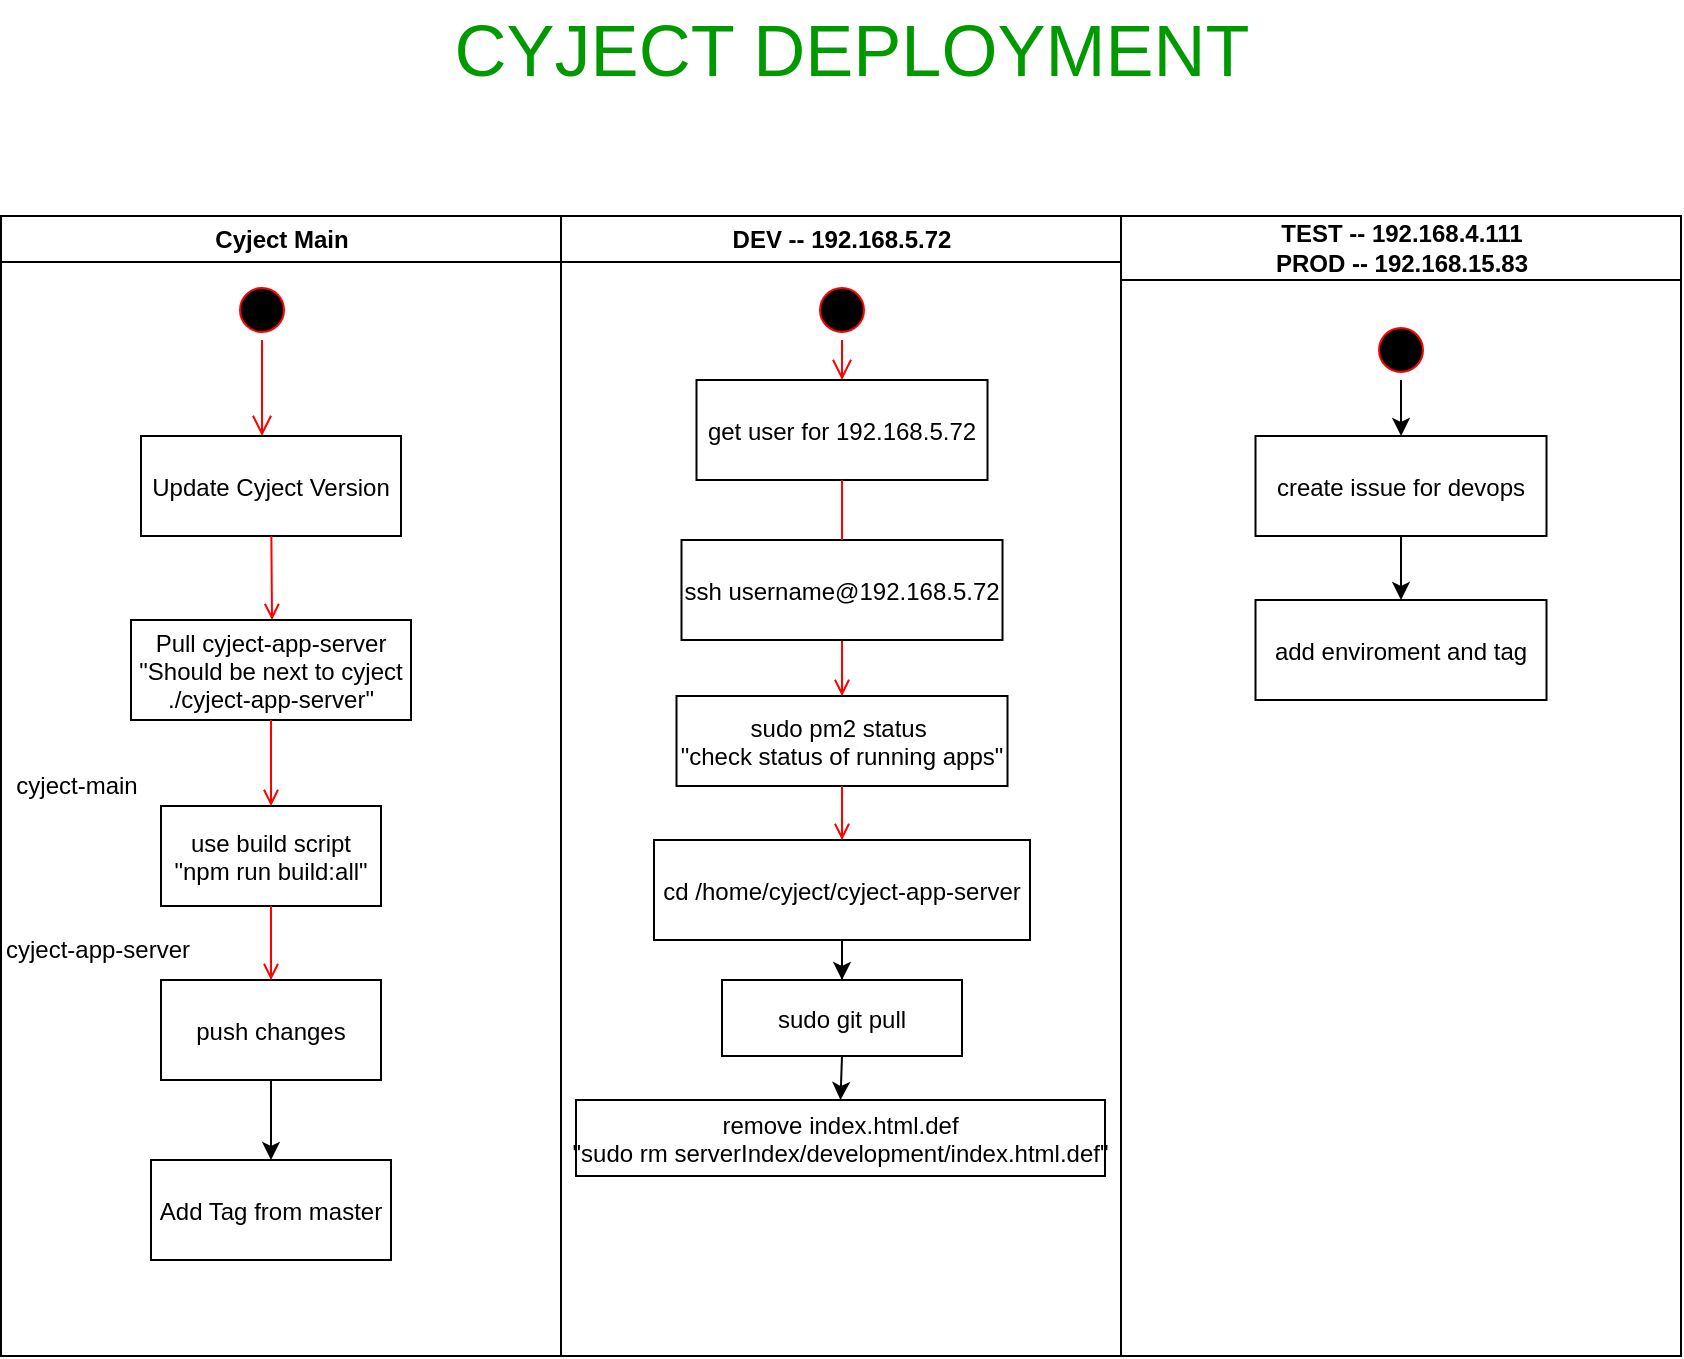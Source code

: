 <mxfile version="15.4.1" type="github">
  <diagram name="Page-1" id="e7e014a7-5840-1c2e-5031-d8a46d1fe8dd">
    <mxGraphModel dx="1382" dy="846" grid="1" gridSize="10" guides="1" tooltips="1" connect="1" arrows="1" fold="1" page="1" pageScale="1" pageWidth="1169" pageHeight="826" background="none" math="0" shadow="0">
      <root>
        <mxCell id="0" />
        <mxCell id="1" parent="0" />
        <mxCell id="2" value="Cyject Main" style="swimlane;whiteSpace=wrap" parent="1" vertex="1">
          <mxGeometry x="164.5" y="128" width="280" height="570" as="geometry" />
        </mxCell>
        <mxCell id="5" value="" style="ellipse;shape=startState;fillColor=#000000;strokeColor=#ff0000;" parent="2" vertex="1">
          <mxGeometry x="115.5" y="32" width="30" height="30" as="geometry" />
        </mxCell>
        <mxCell id="6" value="" style="edgeStyle=elbowEdgeStyle;elbow=horizontal;verticalAlign=bottom;endArrow=open;endSize=8;strokeColor=#FF0000;endFill=1;rounded=0" parent="2" source="5" target="7" edge="1">
          <mxGeometry x="100" y="40" as="geometry">
            <mxPoint x="115" y="110" as="targetPoint" />
          </mxGeometry>
        </mxCell>
        <mxCell id="7" value="Update Cyject Version" style="" parent="2" vertex="1">
          <mxGeometry x="70" y="110" width="130" height="50" as="geometry" />
        </mxCell>
        <mxCell id="8" value="Pull cyject-app-server&#xa;&quot;Should be next to cyject&#xa;./cyject-app-server&quot;" style="" parent="2" vertex="1">
          <mxGeometry x="65" y="202" width="140" height="50" as="geometry" />
        </mxCell>
        <mxCell id="9" value="" style="endArrow=open;strokeColor=#FF0000;endFill=1;rounded=0" parent="2" source="7" edge="1">
          <mxGeometry relative="1" as="geometry">
            <mxPoint x="135.5" y="202" as="targetPoint" />
          </mxGeometry>
        </mxCell>
        <mxCell id="10" value="use build script&#xa;&quot;npm run build:all&quot;" style="" parent="2" vertex="1">
          <mxGeometry x="80" y="295" width="110" height="50" as="geometry" />
        </mxCell>
        <mxCell id="11" value="" style="endArrow=open;strokeColor=#FF0000;endFill=1;rounded=0" parent="2" source="8" target="10" edge="1">
          <mxGeometry relative="1" as="geometry">
            <mxPoint x="135.5" y="292" as="targetPoint" />
          </mxGeometry>
        </mxCell>
        <mxCell id="rOMePL-SGuE0VWGix_lW-47" style="edgeStyle=orthogonalEdgeStyle;rounded=0;orthogonalLoop=1;jettySize=auto;html=1;exitX=0.5;exitY=1;exitDx=0;exitDy=0;" edge="1" parent="2" source="rOMePL-SGuE0VWGix_lW-41" target="rOMePL-SGuE0VWGix_lW-46">
          <mxGeometry relative="1" as="geometry" />
        </mxCell>
        <mxCell id="rOMePL-SGuE0VWGix_lW-41" value="push changes" style="" vertex="1" parent="2">
          <mxGeometry x="80" y="382" width="110" height="50" as="geometry" />
        </mxCell>
        <mxCell id="rOMePL-SGuE0VWGix_lW-42" value="" style="endArrow=open;strokeColor=#FF0000;endFill=1;rounded=0;exitX=0.5;exitY=1;exitDx=0;exitDy=0;entryX=0.5;entryY=0;entryDx=0;entryDy=0;" edge="1" parent="2" source="10" target="rOMePL-SGuE0VWGix_lW-41">
          <mxGeometry relative="1" as="geometry">
            <mxPoint x="124.5" y="375" as="sourcePoint" />
            <mxPoint x="124.5" y="430" as="targetPoint" />
          </mxGeometry>
        </mxCell>
        <mxCell id="rOMePL-SGuE0VWGix_lW-43" value="cyject-main" style="text;html=1;strokeColor=none;fillColor=none;align=center;verticalAlign=middle;whiteSpace=wrap;rounded=0;" vertex="1" parent="2">
          <mxGeometry x="5" y="270" width="65" height="30" as="geometry" />
        </mxCell>
        <mxCell id="rOMePL-SGuE0VWGix_lW-45" value="cyject-app-server" style="text;html=1;strokeColor=none;fillColor=none;align=center;verticalAlign=middle;whiteSpace=wrap;rounded=0;" vertex="1" parent="2">
          <mxGeometry y="352" width="95.5" height="30" as="geometry" />
        </mxCell>
        <mxCell id="rOMePL-SGuE0VWGix_lW-46" value="Add Tag from master" style="" vertex="1" parent="2">
          <mxGeometry x="75" y="472" width="120" height="50" as="geometry" />
        </mxCell>
        <mxCell id="3" value="DEV -- 192.168.5.72" style="swimlane;whiteSpace=wrap" parent="1" vertex="1">
          <mxGeometry x="444.5" y="128" width="280" height="570" as="geometry" />
        </mxCell>
        <mxCell id="rOMePL-SGuE0VWGix_lW-48" value="" style="edgeStyle=elbowEdgeStyle;elbow=horizontal;verticalAlign=bottom;endArrow=open;endSize=8;strokeColor=#FF0000;endFill=1;rounded=0;exitX=0.5;exitY=1;exitDx=0;exitDy=0;" edge="1" parent="3" target="rOMePL-SGuE0VWGix_lW-49" source="rOMePL-SGuE0VWGix_lW-58">
          <mxGeometry x="-59" y="-88" as="geometry">
            <mxPoint x="-44" y="-18" as="targetPoint" />
            <mxPoint x="136" y="62" as="sourcePoint" />
          </mxGeometry>
        </mxCell>
        <mxCell id="rOMePL-SGuE0VWGix_lW-49" value="get user for 192.168.5.72" style="" vertex="1" parent="3">
          <mxGeometry x="67.75" y="82" width="145.5" height="50" as="geometry" />
        </mxCell>
        <mxCell id="rOMePL-SGuE0VWGix_lW-51" value="" style="endArrow=open;strokeColor=#FF0000;endFill=1;rounded=0;startArrow=none;" edge="1" parent="3" source="rOMePL-SGuE0VWGix_lW-50">
          <mxGeometry relative="1" as="geometry">
            <mxPoint x="141" y="202" as="targetPoint" />
          </mxGeometry>
        </mxCell>
        <mxCell id="rOMePL-SGuE0VWGix_lW-52" value="sudo pm2 status &#xa;&quot;check status of running apps&quot;" style="" vertex="1" parent="3">
          <mxGeometry x="57.75" y="240" width="165.5" height="45" as="geometry" />
        </mxCell>
        <mxCell id="rOMePL-SGuE0VWGix_lW-53" value="" style="endArrow=open;strokeColor=#FF0000;endFill=1;rounded=0" edge="1" parent="3" source="rOMePL-SGuE0VWGix_lW-50" target="rOMePL-SGuE0VWGix_lW-52">
          <mxGeometry relative="1" as="geometry">
            <mxPoint x="-23.5" y="164" as="targetPoint" />
          </mxGeometry>
        </mxCell>
        <mxCell id="rOMePL-SGuE0VWGix_lW-55" value="cd /home/cyject/cyject-app-server" style="" vertex="1" parent="3">
          <mxGeometry x="46.5" y="312" width="188" height="50" as="geometry" />
        </mxCell>
        <mxCell id="rOMePL-SGuE0VWGix_lW-56" value="" style="endArrow=open;strokeColor=#FF0000;endFill=1;rounded=0;exitX=0.5;exitY=1;exitDx=0;exitDy=0;entryX=0.5;entryY=0;entryDx=0;entryDy=0;" edge="1" parent="3" source="rOMePL-SGuE0VWGix_lW-52" target="rOMePL-SGuE0VWGix_lW-55">
          <mxGeometry relative="1" as="geometry">
            <mxPoint x="-34.5" y="247" as="sourcePoint" />
            <mxPoint x="-34.5" y="302" as="targetPoint" />
          </mxGeometry>
        </mxCell>
        <mxCell id="rOMePL-SGuE0VWGix_lW-61" style="edgeStyle=orthogonalEdgeStyle;rounded=0;orthogonalLoop=1;jettySize=auto;html=1;exitX=0.5;exitY=1;exitDx=0;exitDy=0;entryX=0.5;entryY=0;entryDx=0;entryDy=0;" edge="1" parent="3" source="rOMePL-SGuE0VWGix_lW-57" target="rOMePL-SGuE0VWGix_lW-60">
          <mxGeometry relative="1" as="geometry" />
        </mxCell>
        <mxCell id="rOMePL-SGuE0VWGix_lW-57" value="sudo git pull" style="" vertex="1" parent="3">
          <mxGeometry x="80.5" y="382" width="120" height="38" as="geometry" />
        </mxCell>
        <mxCell id="rOMePL-SGuE0VWGix_lW-54" style="edgeStyle=orthogonalEdgeStyle;rounded=0;orthogonalLoop=1;jettySize=auto;html=1;exitX=0.5;exitY=1;exitDx=0;exitDy=0;" edge="1" parent="3" source="rOMePL-SGuE0VWGix_lW-55" target="rOMePL-SGuE0VWGix_lW-57">
          <mxGeometry relative="1" as="geometry" />
        </mxCell>
        <mxCell id="rOMePL-SGuE0VWGix_lW-58" value="" style="ellipse;shape=startState;fillColor=#000000;strokeColor=#ff0000;" vertex="1" parent="3">
          <mxGeometry x="125.5" y="32" width="30" height="30" as="geometry" />
        </mxCell>
        <mxCell id="rOMePL-SGuE0VWGix_lW-50" value="ssh username@192.168.5.72" style="" vertex="1" parent="3">
          <mxGeometry x="60.25" y="162" width="160.5" height="50" as="geometry" />
        </mxCell>
        <mxCell id="rOMePL-SGuE0VWGix_lW-59" value="" style="endArrow=none;strokeColor=#FF0000;endFill=1;rounded=0;entryX=0.5;entryY=0;entryDx=0;entryDy=0;" edge="1" parent="3" source="rOMePL-SGuE0VWGix_lW-49" target="rOMePL-SGuE0VWGix_lW-50">
          <mxGeometry relative="1" as="geometry">
            <mxPoint x="140.5" y="172" as="targetPoint" />
            <mxPoint x="585.132" y="260" as="sourcePoint" />
          </mxGeometry>
        </mxCell>
        <mxCell id="rOMePL-SGuE0VWGix_lW-60" value="remove index.html.def&#xa;&quot;sudo rm serverIndex/development/index.html.def&quot;" style="" vertex="1" parent="3">
          <mxGeometry x="7.5" y="442" width="264.5" height="38" as="geometry" />
        </mxCell>
        <mxCell id="4" value="TEST -- 192.168.4.111&#xa;PROD -- 192.168.15.83" style="swimlane;whiteSpace=wrap;startSize=32;" parent="1" vertex="1">
          <mxGeometry x="724.5" y="128" width="280" height="570" as="geometry" />
        </mxCell>
        <mxCell id="rOMePL-SGuE0VWGix_lW-64" style="edgeStyle=orthogonalEdgeStyle;rounded=0;orthogonalLoop=1;jettySize=auto;html=1;exitX=0.5;exitY=1;exitDx=0;exitDy=0;" edge="1" parent="4" source="rOMePL-SGuE0VWGix_lW-62" target="rOMePL-SGuE0VWGix_lW-63">
          <mxGeometry relative="1" as="geometry" />
        </mxCell>
        <mxCell id="rOMePL-SGuE0VWGix_lW-62" value="" style="ellipse;shape=startState;fillColor=#000000;strokeColor=#ff0000;" vertex="1" parent="4">
          <mxGeometry x="125" y="52" width="30" height="30" as="geometry" />
        </mxCell>
        <mxCell id="rOMePL-SGuE0VWGix_lW-66" style="edgeStyle=orthogonalEdgeStyle;rounded=0;orthogonalLoop=1;jettySize=auto;html=1;exitX=0.5;exitY=1;exitDx=0;exitDy=0;entryX=0.5;entryY=0;entryDx=0;entryDy=0;" edge="1" parent="4" source="rOMePL-SGuE0VWGix_lW-63" target="rOMePL-SGuE0VWGix_lW-65">
          <mxGeometry relative="1" as="geometry" />
        </mxCell>
        <mxCell id="rOMePL-SGuE0VWGix_lW-63" value="create issue for devops" style="" vertex="1" parent="4">
          <mxGeometry x="67.25" y="110" width="145.5" height="50" as="geometry" />
        </mxCell>
        <mxCell id="rOMePL-SGuE0VWGix_lW-65" value="add enviroment and tag" style="" vertex="1" parent="4">
          <mxGeometry x="67.25" y="192" width="145.5" height="50" as="geometry" />
        </mxCell>
        <mxCell id="rOMePL-SGuE0VWGix_lW-68" value="&lt;font style=&quot;font-size: 36px&quot; color=&quot;#009900&quot;&gt;CYJECT DEPLOYMENT&lt;/font&gt;" style="text;html=1;strokeColor=none;fillColor=none;align=center;verticalAlign=middle;whiteSpace=wrap;rounded=0;" vertex="1" parent="1">
          <mxGeometry x="370" y="20" width="440" height="50" as="geometry" />
        </mxCell>
      </root>
    </mxGraphModel>
  </diagram>
</mxfile>
